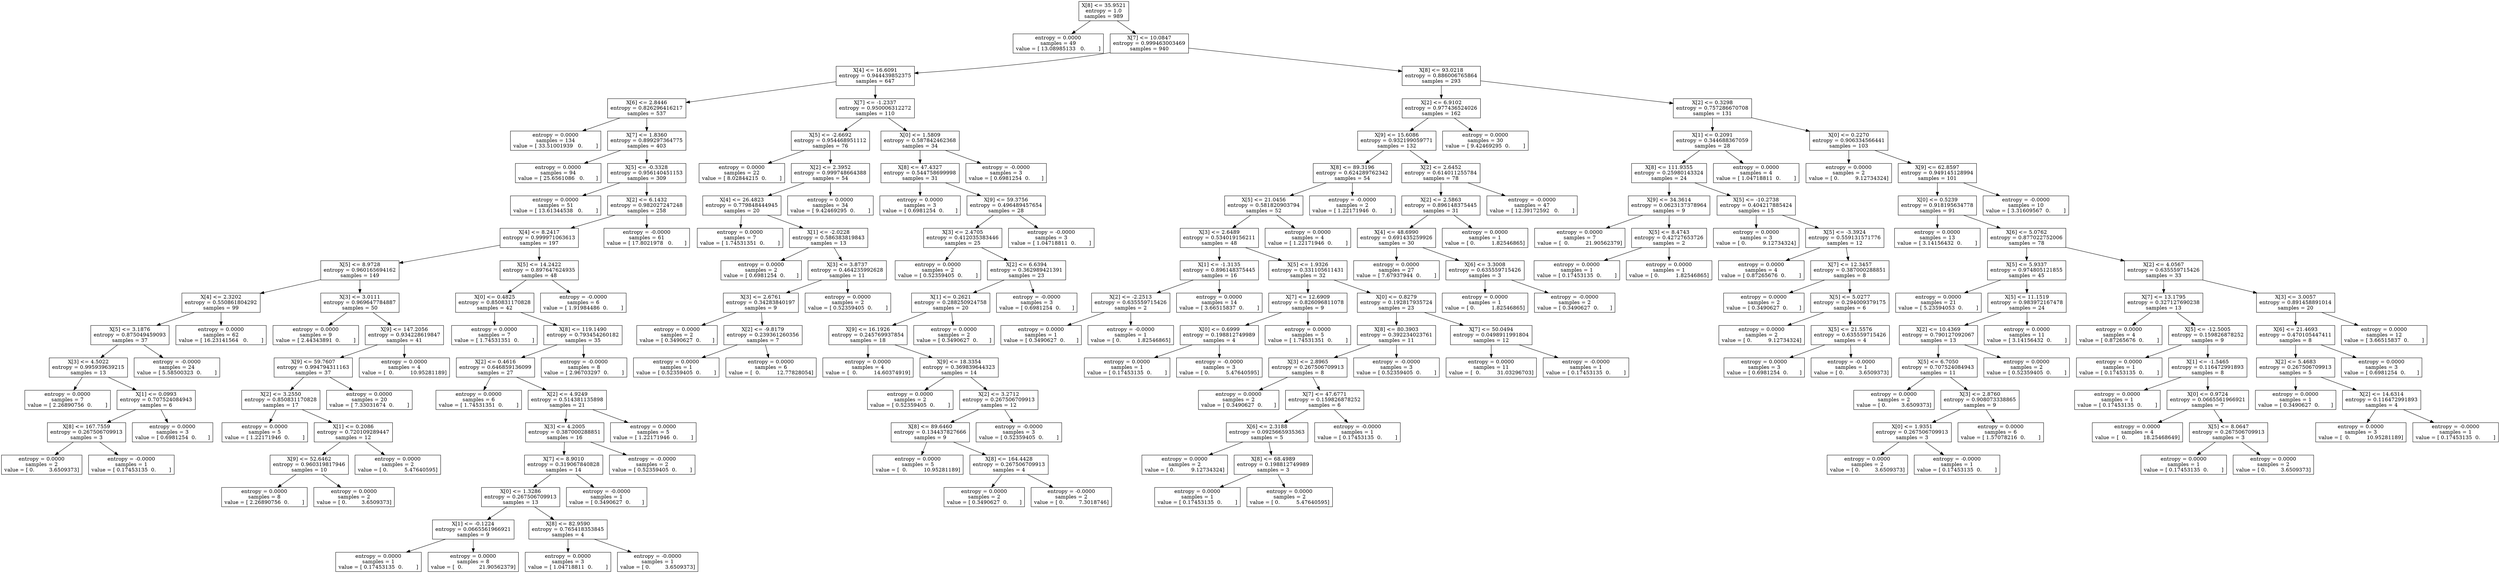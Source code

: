 digraph Tree {
0 [label="X[8] <= 35.9521\nentropy = 1.0\nsamples = 989", shape="box"] ;
1 [label="entropy = 0.0000\nsamples = 49\nvalue = [ 13.08985133   0.        ]", shape="box"] ;
0 -> 1 ;
2 [label="X[7] <= 10.0847\nentropy = 0.999463003469\nsamples = 940", shape="box"] ;
0 -> 2 ;
3 [label="X[4] <= 16.6091\nentropy = 0.944439852375\nsamples = 647", shape="box"] ;
2 -> 3 ;
4 [label="X[6] <= 2.8446\nentropy = 0.826296416217\nsamples = 537", shape="box"] ;
3 -> 4 ;
5 [label="entropy = 0.0000\nsamples = 134\nvalue = [ 33.51001939   0.        ]", shape="box"] ;
4 -> 5 ;
6 [label="X[7] <= 1.8360\nentropy = 0.899297364775\nsamples = 403", shape="box"] ;
4 -> 6 ;
7 [label="entropy = 0.0000\nsamples = 94\nvalue = [ 25.6561086   0.       ]", shape="box"] ;
6 -> 7 ;
8 [label="X[5] <= -0.3328\nentropy = 0.956140451153\nsamples = 309", shape="box"] ;
6 -> 8 ;
9 [label="entropy = 0.0000\nsamples = 51\nvalue = [ 13.61344538   0.        ]", shape="box"] ;
8 -> 9 ;
10 [label="X[2] <= 6.1432\nentropy = 0.982027247248\nsamples = 258", shape="box"] ;
8 -> 10 ;
11 [label="X[4] <= 8.2417\nentropy = 0.999971063613\nsamples = 197", shape="box"] ;
10 -> 11 ;
12 [label="X[5] <= 8.9728\nentropy = 0.960165694162\nsamples = 149", shape="box"] ;
11 -> 12 ;
13 [label="X[4] <= 2.3202\nentropy = 0.550861804292\nsamples = 99", shape="box"] ;
12 -> 13 ;
14 [label="X[5] <= 3.1876\nentropy = 0.875049459093\nsamples = 37", shape="box"] ;
13 -> 14 ;
15 [label="X[3] <= 4.5022\nentropy = 0.995939639215\nsamples = 13", shape="box"] ;
14 -> 15 ;
16 [label="entropy = 0.0000\nsamples = 7\nvalue = [ 2.26890756  0.        ]", shape="box"] ;
15 -> 16 ;
17 [label="X[1] <= 0.0993\nentropy = 0.707524084943\nsamples = 6", shape="box"] ;
15 -> 17 ;
18 [label="X[8] <= 167.7559\nentropy = 0.267506709913\nsamples = 3", shape="box"] ;
17 -> 18 ;
19 [label="entropy = 0.0000\nsamples = 2\nvalue = [ 0.         3.6509373]", shape="box"] ;
18 -> 19 ;
20 [label="entropy = -0.0000\nsamples = 1\nvalue = [ 0.17453135  0.        ]", shape="box"] ;
18 -> 20 ;
21 [label="entropy = 0.0000\nsamples = 3\nvalue = [ 0.6981254  0.       ]", shape="box"] ;
17 -> 21 ;
22 [label="entropy = -0.0000\nsamples = 24\nvalue = [ 5.58500323  0.        ]", shape="box"] ;
14 -> 22 ;
23 [label="entropy = 0.0000\nsamples = 62\nvalue = [ 16.23141564   0.        ]", shape="box"] ;
13 -> 23 ;
24 [label="X[3] <= 3.0111\nentropy = 0.969647784887\nsamples = 50", shape="box"] ;
12 -> 24 ;
25 [label="entropy = 0.0000\nsamples = 9\nvalue = [ 2.44343891  0.        ]", shape="box"] ;
24 -> 25 ;
26 [label="X[9] <= 147.2056\nentropy = 0.934228619847\nsamples = 41", shape="box"] ;
24 -> 26 ;
27 [label="X[9] <= 59.7607\nentropy = 0.994794311163\nsamples = 37", shape="box"] ;
26 -> 27 ;
28 [label="X[2] <= 3.2550\nentropy = 0.850831170828\nsamples = 17", shape="box"] ;
27 -> 28 ;
29 [label="entropy = 0.0000\nsamples = 5\nvalue = [ 1.22171946  0.        ]", shape="box"] ;
28 -> 29 ;
30 [label="X[1] <= 0.2086\nentropy = 0.720109289447\nsamples = 12", shape="box"] ;
28 -> 30 ;
31 [label="X[9] <= 52.6462\nentropy = 0.960319817946\nsamples = 10", shape="box"] ;
30 -> 31 ;
32 [label="entropy = 0.0000\nsamples = 8\nvalue = [ 2.26890756  0.        ]", shape="box"] ;
31 -> 32 ;
33 [label="entropy = 0.0000\nsamples = 2\nvalue = [ 0.         3.6509373]", shape="box"] ;
31 -> 33 ;
34 [label="entropy = 0.0000\nsamples = 2\nvalue = [ 0.          5.47640595]", shape="box"] ;
30 -> 34 ;
35 [label="entropy = 0.0000\nsamples = 20\nvalue = [ 7.33031674  0.        ]", shape="box"] ;
27 -> 35 ;
36 [label="entropy = 0.0000\nsamples = 4\nvalue = [  0.          10.95281189]", shape="box"] ;
26 -> 36 ;
37 [label="X[5] <= 14.2422\nentropy = 0.897647624935\nsamples = 48", shape="box"] ;
11 -> 37 ;
38 [label="X[0] <= 0.4825\nentropy = 0.850831170828\nsamples = 42", shape="box"] ;
37 -> 38 ;
39 [label="entropy = 0.0000\nsamples = 7\nvalue = [ 1.74531351  0.        ]", shape="box"] ;
38 -> 39 ;
40 [label="X[8] <= 119.1490\nentropy = 0.793454260182\nsamples = 35", shape="box"] ;
38 -> 40 ;
41 [label="X[2] <= 0.4616\nentropy = 0.646859136099\nsamples = 27", shape="box"] ;
40 -> 41 ;
42 [label="entropy = 0.0000\nsamples = 6\nvalue = [ 1.74531351  0.        ]", shape="box"] ;
41 -> 42 ;
43 [label="X[2] <= 4.9249\nentropy = 0.514381135898\nsamples = 21", shape="box"] ;
41 -> 43 ;
44 [label="X[3] <= 4.2005\nentropy = 0.387000288851\nsamples = 16", shape="box"] ;
43 -> 44 ;
45 [label="X[7] <= 8.9010\nentropy = 0.319067840828\nsamples = 14", shape="box"] ;
44 -> 45 ;
46 [label="X[0] <= 1.3286\nentropy = 0.267506709913\nsamples = 13", shape="box"] ;
45 -> 46 ;
47 [label="X[1] <= -0.1224\nentropy = 0.0665561966921\nsamples = 9", shape="box"] ;
46 -> 47 ;
48 [label="entropy = 0.0000\nsamples = 1\nvalue = [ 0.17453135  0.        ]", shape="box"] ;
47 -> 48 ;
49 [label="entropy = 0.0000\nsamples = 8\nvalue = [  0.          21.90562379]", shape="box"] ;
47 -> 49 ;
50 [label="X[8] <= 82.9590\nentropy = 0.765418353845\nsamples = 4", shape="box"] ;
46 -> 50 ;
51 [label="entropy = 0.0000\nsamples = 3\nvalue = [ 1.04718811  0.        ]", shape="box"] ;
50 -> 51 ;
52 [label="entropy = -0.0000\nsamples = 1\nvalue = [ 0.         3.6509373]", shape="box"] ;
50 -> 52 ;
53 [label="entropy = -0.0000\nsamples = 1\nvalue = [ 0.3490627  0.       ]", shape="box"] ;
45 -> 53 ;
54 [label="entropy = -0.0000\nsamples = 2\nvalue = [ 0.52359405  0.        ]", shape="box"] ;
44 -> 54 ;
55 [label="entropy = 0.0000\nsamples = 5\nvalue = [ 1.22171946  0.        ]", shape="box"] ;
43 -> 55 ;
56 [label="entropy = -0.0000\nsamples = 8\nvalue = [ 2.96703297  0.        ]", shape="box"] ;
40 -> 56 ;
57 [label="entropy = -0.0000\nsamples = 6\nvalue = [ 1.91984486  0.        ]", shape="box"] ;
37 -> 57 ;
58 [label="entropy = -0.0000\nsamples = 61\nvalue = [ 17.8021978   0.       ]", shape="box"] ;
10 -> 58 ;
59 [label="X[7] <= -1.2337\nentropy = 0.950006312272\nsamples = 110", shape="box"] ;
3 -> 59 ;
60 [label="X[5] <= -2.6692\nentropy = 0.954468951112\nsamples = 76", shape="box"] ;
59 -> 60 ;
61 [label="entropy = 0.0000\nsamples = 22\nvalue = [ 8.02844215  0.        ]", shape="box"] ;
60 -> 61 ;
62 [label="X[2] <= 2.3952\nentropy = 0.999748664388\nsamples = 54", shape="box"] ;
60 -> 62 ;
63 [label="X[4] <= 26.4823\nentropy = 0.779848444945\nsamples = 20", shape="box"] ;
62 -> 63 ;
64 [label="entropy = 0.0000\nsamples = 7\nvalue = [ 1.74531351  0.        ]", shape="box"] ;
63 -> 64 ;
65 [label="X[1] <= -2.0228\nentropy = 0.586383819843\nsamples = 13", shape="box"] ;
63 -> 65 ;
66 [label="entropy = 0.0000\nsamples = 2\nvalue = [ 0.6981254  0.       ]", shape="box"] ;
65 -> 66 ;
67 [label="X[3] <= 3.8737\nentropy = 0.464235992628\nsamples = 11", shape="box"] ;
65 -> 67 ;
68 [label="X[3] <= 2.6761\nentropy = 0.34283840197\nsamples = 9", shape="box"] ;
67 -> 68 ;
69 [label="entropy = 0.0000\nsamples = 2\nvalue = [ 0.3490627  0.       ]", shape="box"] ;
68 -> 69 ;
70 [label="X[2] <= -9.8179\nentropy = 0.239361260356\nsamples = 7", shape="box"] ;
68 -> 70 ;
71 [label="entropy = 0.0000\nsamples = 1\nvalue = [ 0.52359405  0.        ]", shape="box"] ;
70 -> 71 ;
72 [label="entropy = 0.0000\nsamples = 6\nvalue = [  0.          12.77828054]", shape="box"] ;
70 -> 72 ;
73 [label="entropy = 0.0000\nsamples = 2\nvalue = [ 0.52359405  0.        ]", shape="box"] ;
67 -> 73 ;
74 [label="entropy = 0.0000\nsamples = 34\nvalue = [ 9.42469295  0.        ]", shape="box"] ;
62 -> 74 ;
75 [label="X[0] <= 1.5809\nentropy = 0.587842462368\nsamples = 34", shape="box"] ;
59 -> 75 ;
76 [label="X[8] <= 47.4327\nentropy = 0.544758699998\nsamples = 31", shape="box"] ;
75 -> 76 ;
77 [label="entropy = 0.0000\nsamples = 3\nvalue = [ 0.6981254  0.       ]", shape="box"] ;
76 -> 77 ;
78 [label="X[9] <= 59.3756\nentropy = 0.496489457654\nsamples = 28", shape="box"] ;
76 -> 78 ;
79 [label="X[3] <= 2.4705\nentropy = 0.412035383446\nsamples = 25", shape="box"] ;
78 -> 79 ;
80 [label="entropy = 0.0000\nsamples = 2\nvalue = [ 0.52359405  0.        ]", shape="box"] ;
79 -> 80 ;
81 [label="X[2] <= 6.6394\nentropy = 0.362989421391\nsamples = 23", shape="box"] ;
79 -> 81 ;
82 [label="X[1] <= 0.2621\nentropy = 0.288250924758\nsamples = 20", shape="box"] ;
81 -> 82 ;
83 [label="X[9] <= 16.1926\nentropy = 0.245769937854\nsamples = 18", shape="box"] ;
82 -> 83 ;
84 [label="entropy = 0.0000\nsamples = 4\nvalue = [  0.          14.60374919]", shape="box"] ;
83 -> 84 ;
85 [label="X[9] <= 18.3354\nentropy = 0.369839644323\nsamples = 14", shape="box"] ;
83 -> 85 ;
86 [label="entropy = 0.0000\nsamples = 2\nvalue = [ 0.52359405  0.        ]", shape="box"] ;
85 -> 86 ;
87 [label="X[2] <= 3.2712\nentropy = 0.267506709913\nsamples = 12", shape="box"] ;
85 -> 87 ;
88 [label="X[8] <= 89.6460\nentropy = 0.134437827666\nsamples = 9", shape="box"] ;
87 -> 88 ;
89 [label="entropy = 0.0000\nsamples = 5\nvalue = [  0.          10.95281189]", shape="box"] ;
88 -> 89 ;
90 [label="X[8] <= 164.4428\nentropy = 0.267506709913\nsamples = 4", shape="box"] ;
88 -> 90 ;
91 [label="entropy = 0.0000\nsamples = 2\nvalue = [ 0.3490627  0.       ]", shape="box"] ;
90 -> 91 ;
92 [label="entropy = -0.0000\nsamples = 2\nvalue = [ 0.         7.3018746]", shape="box"] ;
90 -> 92 ;
93 [label="entropy = -0.0000\nsamples = 3\nvalue = [ 0.52359405  0.        ]", shape="box"] ;
87 -> 93 ;
94 [label="entropy = 0.0000\nsamples = 2\nvalue = [ 0.3490627  0.       ]", shape="box"] ;
82 -> 94 ;
95 [label="entropy = -0.0000\nsamples = 3\nvalue = [ 0.6981254  0.       ]", shape="box"] ;
81 -> 95 ;
96 [label="entropy = -0.0000\nsamples = 3\nvalue = [ 1.04718811  0.        ]", shape="box"] ;
78 -> 96 ;
97 [label="entropy = -0.0000\nsamples = 3\nvalue = [ 0.6981254  0.       ]", shape="box"] ;
75 -> 97 ;
98 [label="X[8] <= 93.0218\nentropy = 0.886006765864\nsamples = 293", shape="box"] ;
2 -> 98 ;
99 [label="X[2] <= 6.9102\nentropy = 0.977436524026\nsamples = 162", shape="box"] ;
98 -> 99 ;
100 [label="X[9] <= 15.6086\nentropy = 0.932199059771\nsamples = 132", shape="box"] ;
99 -> 100 ;
101 [label="X[8] <= 89.3196\nentropy = 0.624289762342\nsamples = 54", shape="box"] ;
100 -> 101 ;
102 [label="X[5] <= 21.0456\nentropy = 0.581820903794\nsamples = 52", shape="box"] ;
101 -> 102 ;
103 [label="X[3] <= 2.6489\nentropy = 0.534019156211\nsamples = 48", shape="box"] ;
102 -> 103 ;
104 [label="X[1] <= -1.3135\nentropy = 0.896148375445\nsamples = 16", shape="box"] ;
103 -> 104 ;
105 [label="X[2] <= -2.2513\nentropy = 0.635559715426\nsamples = 2", shape="box"] ;
104 -> 105 ;
106 [label="entropy = 0.0000\nsamples = 1\nvalue = [ 0.3490627  0.       ]", shape="box"] ;
105 -> 106 ;
107 [label="entropy = -0.0000\nsamples = 1\nvalue = [ 0.          1.82546865]", shape="box"] ;
105 -> 107 ;
108 [label="entropy = 0.0000\nsamples = 14\nvalue = [ 3.66515837  0.        ]", shape="box"] ;
104 -> 108 ;
109 [label="X[5] <= 1.9326\nentropy = 0.331105611431\nsamples = 32", shape="box"] ;
103 -> 109 ;
110 [label="X[7] <= 12.6909\nentropy = 0.826096811078\nsamples = 9", shape="box"] ;
109 -> 110 ;
111 [label="X[0] <= 0.6999\nentropy = 0.198812749989\nsamples = 4", shape="box"] ;
110 -> 111 ;
112 [label="entropy = 0.0000\nsamples = 1\nvalue = [ 0.17453135  0.        ]", shape="box"] ;
111 -> 112 ;
113 [label="entropy = -0.0000\nsamples = 3\nvalue = [ 0.          5.47640595]", shape="box"] ;
111 -> 113 ;
114 [label="entropy = 0.0000\nsamples = 5\nvalue = [ 1.74531351  0.        ]", shape="box"] ;
110 -> 114 ;
115 [label="X[0] <= 0.8279\nentropy = 0.192817935724\nsamples = 23", shape="box"] ;
109 -> 115 ;
116 [label="X[8] <= 80.3903\nentropy = 0.392234023761\nsamples = 11", shape="box"] ;
115 -> 116 ;
117 [label="X[3] <= 2.8965\nentropy = 0.267506709913\nsamples = 8", shape="box"] ;
116 -> 117 ;
118 [label="entropy = 0.0000\nsamples = 2\nvalue = [ 0.3490627  0.       ]", shape="box"] ;
117 -> 118 ;
119 [label="X[7] <= 47.6771\nentropy = 0.159826878252\nsamples = 6", shape="box"] ;
117 -> 119 ;
120 [label="X[6] <= 2.3188\nentropy = 0.0925665935363\nsamples = 5", shape="box"] ;
119 -> 120 ;
121 [label="entropy = 0.0000\nsamples = 2\nvalue = [ 0.          9.12734324]", shape="box"] ;
120 -> 121 ;
122 [label="X[8] <= 68.4989\nentropy = 0.198812749989\nsamples = 3", shape="box"] ;
120 -> 122 ;
123 [label="entropy = 0.0000\nsamples = 1\nvalue = [ 0.17453135  0.        ]", shape="box"] ;
122 -> 123 ;
124 [label="entropy = 0.0000\nsamples = 2\nvalue = [ 0.          5.47640595]", shape="box"] ;
122 -> 124 ;
125 [label="entropy = -0.0000\nsamples = 1\nvalue = [ 0.17453135  0.        ]", shape="box"] ;
119 -> 125 ;
126 [label="entropy = -0.0000\nsamples = 3\nvalue = [ 0.52359405  0.        ]", shape="box"] ;
116 -> 126 ;
127 [label="X[7] <= 50.0494\nentropy = 0.0498911991804\nsamples = 12", shape="box"] ;
115 -> 127 ;
128 [label="entropy = 0.0000\nsamples = 11\nvalue = [  0.          31.03296703]", shape="box"] ;
127 -> 128 ;
129 [label="entropy = -0.0000\nsamples = 1\nvalue = [ 0.17453135  0.        ]", shape="box"] ;
127 -> 129 ;
130 [label="entropy = 0.0000\nsamples = 4\nvalue = [ 1.22171946  0.        ]", shape="box"] ;
102 -> 130 ;
131 [label="entropy = -0.0000\nsamples = 2\nvalue = [ 1.22171946  0.        ]", shape="box"] ;
101 -> 131 ;
132 [label="X[2] <= 2.6452\nentropy = 0.614011255784\nsamples = 78", shape="box"] ;
100 -> 132 ;
133 [label="X[2] <= 2.5863\nentropy = 0.896148375445\nsamples = 31", shape="box"] ;
132 -> 133 ;
134 [label="X[4] <= 48.6990\nentropy = 0.691435259926\nsamples = 30", shape="box"] ;
133 -> 134 ;
135 [label="entropy = 0.0000\nsamples = 27\nvalue = [ 7.67937944  0.        ]", shape="box"] ;
134 -> 135 ;
136 [label="X[6] <= 3.3008\nentropy = 0.635559715426\nsamples = 3", shape="box"] ;
134 -> 136 ;
137 [label="entropy = 0.0000\nsamples = 1\nvalue = [ 0.          1.82546865]", shape="box"] ;
136 -> 137 ;
138 [label="entropy = -0.0000\nsamples = 2\nvalue = [ 0.3490627  0.       ]", shape="box"] ;
136 -> 138 ;
139 [label="entropy = 0.0000\nsamples = 1\nvalue = [ 0.          1.82546865]", shape="box"] ;
133 -> 139 ;
140 [label="entropy = -0.0000\nsamples = 47\nvalue = [ 12.39172592   0.        ]", shape="box"] ;
132 -> 140 ;
141 [label="entropy = 0.0000\nsamples = 30\nvalue = [ 9.42469295  0.        ]", shape="box"] ;
99 -> 141 ;
142 [label="X[2] <= 0.3298\nentropy = 0.757286670708\nsamples = 131", shape="box"] ;
98 -> 142 ;
143 [label="X[1] <= 0.2091\nentropy = 0.344688367059\nsamples = 28", shape="box"] ;
142 -> 143 ;
144 [label="X[8] <= 111.9355\nentropy = 0.25980143324\nsamples = 24", shape="box"] ;
143 -> 144 ;
145 [label="X[9] <= 34.3614\nentropy = 0.0623137378964\nsamples = 9", shape="box"] ;
144 -> 145 ;
146 [label="entropy = 0.0000\nsamples = 7\nvalue = [  0.          21.90562379]", shape="box"] ;
145 -> 146 ;
147 [label="X[5] <= 8.4743\nentropy = 0.42727653726\nsamples = 2", shape="box"] ;
145 -> 147 ;
148 [label="entropy = 0.0000\nsamples = 1\nvalue = [ 0.17453135  0.        ]", shape="box"] ;
147 -> 148 ;
149 [label="entropy = 0.0000\nsamples = 1\nvalue = [ 0.          1.82546865]", shape="box"] ;
147 -> 149 ;
150 [label="X[5] <= -10.2738\nentropy = 0.404217885424\nsamples = 15", shape="box"] ;
144 -> 150 ;
151 [label="entropy = 0.0000\nsamples = 3\nvalue = [ 0.          9.12734324]", shape="box"] ;
150 -> 151 ;
152 [label="X[5] <= -3.3924\nentropy = 0.559131571776\nsamples = 12", shape="box"] ;
150 -> 152 ;
153 [label="entropy = 0.0000\nsamples = 4\nvalue = [ 0.87265676  0.        ]", shape="box"] ;
152 -> 153 ;
154 [label="X[7] <= 12.3457\nentropy = 0.387000288851\nsamples = 8", shape="box"] ;
152 -> 154 ;
155 [label="entropy = 0.0000\nsamples = 2\nvalue = [ 0.3490627  0.       ]", shape="box"] ;
154 -> 155 ;
156 [label="X[5] <= 5.0277\nentropy = 0.294009379175\nsamples = 6", shape="box"] ;
154 -> 156 ;
157 [label="entropy = 0.0000\nsamples = 2\nvalue = [ 0.          9.12734324]", shape="box"] ;
156 -> 157 ;
158 [label="X[5] <= 21.5576\nentropy = 0.635559715426\nsamples = 4", shape="box"] ;
156 -> 158 ;
159 [label="entropy = 0.0000\nsamples = 3\nvalue = [ 0.6981254  0.       ]", shape="box"] ;
158 -> 159 ;
160 [label="entropy = -0.0000\nsamples = 1\nvalue = [ 0.         3.6509373]", shape="box"] ;
158 -> 160 ;
161 [label="entropy = 0.0000\nsamples = 4\nvalue = [ 1.04718811  0.        ]", shape="box"] ;
143 -> 161 ;
162 [label="X[0] <= 0.2270\nentropy = 0.906334566441\nsamples = 103", shape="box"] ;
142 -> 162 ;
163 [label="entropy = 0.0000\nsamples = 2\nvalue = [ 0.          9.12734324]", shape="box"] ;
162 -> 163 ;
164 [label="X[9] <= 62.8597\nentropy = 0.949145128994\nsamples = 101", shape="box"] ;
162 -> 164 ;
165 [label="X[0] <= 0.5239\nentropy = 0.918195634778\nsamples = 91", shape="box"] ;
164 -> 165 ;
166 [label="entropy = 0.0000\nsamples = 13\nvalue = [ 3.14156432  0.        ]", shape="box"] ;
165 -> 166 ;
167 [label="X[6] <= 5.0762\nentropy = 0.877022752006\nsamples = 78", shape="box"] ;
165 -> 167 ;
168 [label="X[5] <= 5.9337\nentropy = 0.974805121855\nsamples = 45", shape="box"] ;
167 -> 168 ;
169 [label="entropy = 0.0000\nsamples = 21\nvalue = [ 5.23594053  0.        ]", shape="box"] ;
168 -> 169 ;
170 [label="X[5] <= 11.1519\nentropy = 0.983972167478\nsamples = 24", shape="box"] ;
168 -> 170 ;
171 [label="X[2] <= 10.4369\nentropy = 0.790127092067\nsamples = 13", shape="box"] ;
170 -> 171 ;
172 [label="X[5] <= 6.7050\nentropy = 0.707524084943\nsamples = 11", shape="box"] ;
171 -> 172 ;
173 [label="entropy = 0.0000\nsamples = 2\nvalue = [ 0.         3.6509373]", shape="box"] ;
172 -> 173 ;
174 [label="X[3] <= 2.8760\nentropy = 0.908073338865\nsamples = 9", shape="box"] ;
172 -> 174 ;
175 [label="X[0] <= 1.9351\nentropy = 0.267506709913\nsamples = 3", shape="box"] ;
174 -> 175 ;
176 [label="entropy = 0.0000\nsamples = 2\nvalue = [ 0.         3.6509373]", shape="box"] ;
175 -> 176 ;
177 [label="entropy = -0.0000\nsamples = 1\nvalue = [ 0.17453135  0.        ]", shape="box"] ;
175 -> 177 ;
178 [label="entropy = 0.0000\nsamples = 6\nvalue = [ 1.57078216  0.        ]", shape="box"] ;
174 -> 178 ;
179 [label="entropy = 0.0000\nsamples = 2\nvalue = [ 0.52359405  0.        ]", shape="box"] ;
171 -> 179 ;
180 [label="entropy = 0.0000\nsamples = 11\nvalue = [ 3.14156432  0.        ]", shape="box"] ;
170 -> 180 ;
181 [label="X[2] <= 4.0567\nentropy = 0.635559715426\nsamples = 33", shape="box"] ;
167 -> 181 ;
182 [label="X[7] <= 13.1795\nentropy = 0.327127690238\nsamples = 13", shape="box"] ;
181 -> 182 ;
183 [label="entropy = 0.0000\nsamples = 4\nvalue = [ 0.87265676  0.        ]", shape="box"] ;
182 -> 183 ;
184 [label="X[5] <= -12.5005\nentropy = 0.159826878252\nsamples = 9", shape="box"] ;
182 -> 184 ;
185 [label="entropy = 0.0000\nsamples = 1\nvalue = [ 0.17453135  0.        ]", shape="box"] ;
184 -> 185 ;
186 [label="X[1] <= -1.5465\nentropy = 0.116472991893\nsamples = 8", shape="box"] ;
184 -> 186 ;
187 [label="entropy = 0.0000\nsamples = 1\nvalue = [ 0.17453135  0.        ]", shape="box"] ;
186 -> 187 ;
188 [label="X[0] <= 0.9724\nentropy = 0.0665561966921\nsamples = 7", shape="box"] ;
186 -> 188 ;
189 [label="entropy = 0.0000\nsamples = 4\nvalue = [  0.          18.25468649]", shape="box"] ;
188 -> 189 ;
190 [label="X[5] <= 8.0647\nentropy = 0.267506709913\nsamples = 3", shape="box"] ;
188 -> 190 ;
191 [label="entropy = 0.0000\nsamples = 1\nvalue = [ 0.17453135  0.        ]", shape="box"] ;
190 -> 191 ;
192 [label="entropy = 0.0000\nsamples = 2\nvalue = [ 0.         3.6509373]", shape="box"] ;
190 -> 192 ;
193 [label="X[3] <= 3.0057\nentropy = 0.891458891014\nsamples = 20", shape="box"] ;
181 -> 193 ;
194 [label="X[6] <= 21.4693\nentropy = 0.470105447411\nsamples = 8", shape="box"] ;
193 -> 194 ;
195 [label="X[2] <= 5.4683\nentropy = 0.267506709913\nsamples = 5", shape="box"] ;
194 -> 195 ;
196 [label="entropy = 0.0000\nsamples = 1\nvalue = [ 0.3490627  0.       ]", shape="box"] ;
195 -> 196 ;
197 [label="X[2] <= 14.6314\nentropy = 0.116472991893\nsamples = 4", shape="box"] ;
195 -> 197 ;
198 [label="entropy = 0.0000\nsamples = 3\nvalue = [  0.          10.95281189]", shape="box"] ;
197 -> 198 ;
199 [label="entropy = -0.0000\nsamples = 1\nvalue = [ 0.17453135  0.        ]", shape="box"] ;
197 -> 199 ;
200 [label="entropy = 0.0000\nsamples = 3\nvalue = [ 0.6981254  0.       ]", shape="box"] ;
194 -> 200 ;
201 [label="entropy = 0.0000\nsamples = 12\nvalue = [ 3.66515837  0.        ]", shape="box"] ;
193 -> 201 ;
202 [label="entropy = -0.0000\nsamples = 10\nvalue = [ 3.31609567  0.        ]", shape="box"] ;
164 -> 202 ;
}